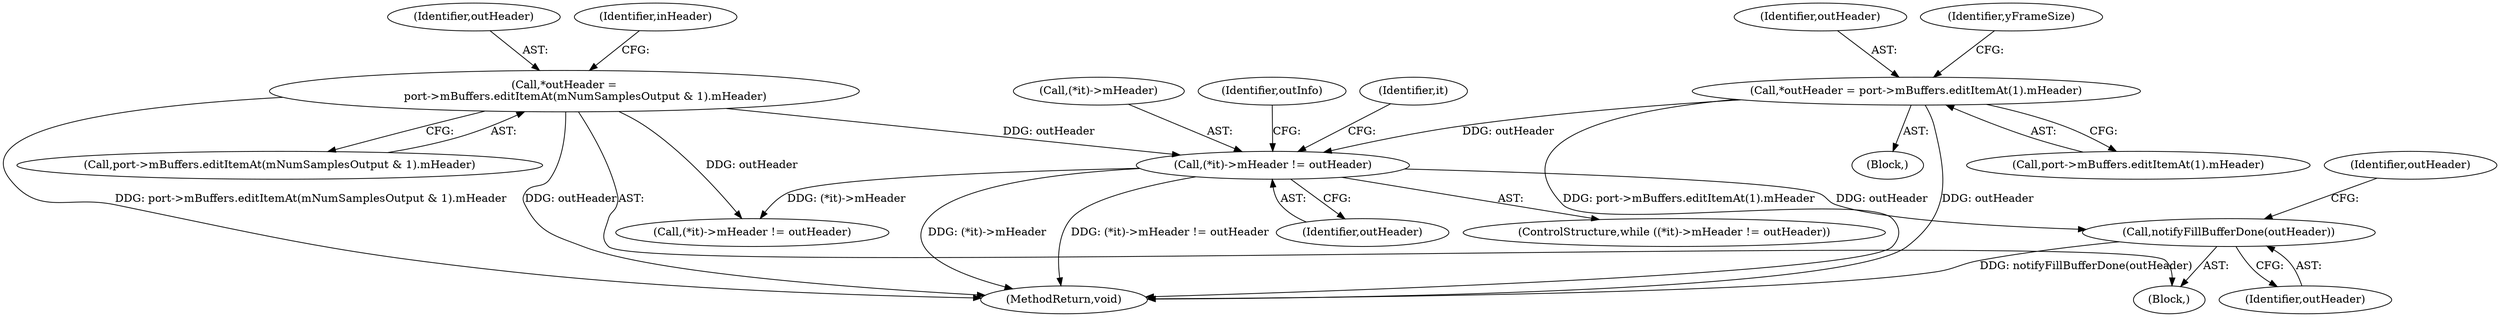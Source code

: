 digraph "0_Android_c48ef757cc50906e8726a3bebc3b60716292cdba@pointer" {
"1000710" [label="(Call,notifyFillBufferDone(outHeader))"];
"1000686" [label="(Call,(*it)->mHeader != outHeader)"];
"1000421" [label="(Call,*outHeader = port->mBuffers.editItemAt(1).mHeader)"];
"1000160" [label="(Call,*outHeader =\n            port->mBuffers.editItemAt(mNumSamplesOutput & 1).mHeader)"];
"1000687" [label="(Call,(*it)->mHeader)"];
"1000421" [label="(Call,*outHeader = port->mBuffers.editItemAt(1).mHeader)"];
"1000414" [label="(Block,)"];
"1000686" [label="(Call,(*it)->mHeader != outHeader)"];
"1000697" [label="(Identifier,outInfo)"];
"1000161" [label="(Identifier,outHeader)"];
"1000423" [label="(Call,port->mBuffers.editItemAt(1).mHeader)"];
"1000422" [label="(Identifier,outHeader)"];
"1000691" [label="(Identifier,outHeader)"];
"1000685" [label="(ControlStructure,while ((*it)->mHeader != outHeader))"];
"1000162" [label="(Call,port->mBuffers.editItemAt(mNumSamplesOutput & 1).mHeader)"];
"1000208" [label="(Call,(*it)->mHeader != outHeader)"];
"1000694" [label="(Identifier,it)"];
"1000717" [label="(MethodReturn,void)"];
"1000710" [label="(Call,notifyFillBufferDone(outHeader))"];
"1000711" [label="(Identifier,outHeader)"];
"1000171" [label="(Identifier,inHeader)"];
"1000713" [label="(Identifier,outHeader)"];
"1000129" [label="(Block,)"];
"1000429" [label="(Identifier,yFrameSize)"];
"1000160" [label="(Call,*outHeader =\n            port->mBuffers.editItemAt(mNumSamplesOutput & 1).mHeader)"];
"1000710" -> "1000129"  [label="AST: "];
"1000710" -> "1000711"  [label="CFG: "];
"1000711" -> "1000710"  [label="AST: "];
"1000713" -> "1000710"  [label="CFG: "];
"1000710" -> "1000717"  [label="DDG: notifyFillBufferDone(outHeader)"];
"1000686" -> "1000710"  [label="DDG: outHeader"];
"1000686" -> "1000685"  [label="AST: "];
"1000686" -> "1000691"  [label="CFG: "];
"1000687" -> "1000686"  [label="AST: "];
"1000691" -> "1000686"  [label="AST: "];
"1000694" -> "1000686"  [label="CFG: "];
"1000697" -> "1000686"  [label="CFG: "];
"1000686" -> "1000717"  [label="DDG: (*it)->mHeader"];
"1000686" -> "1000717"  [label="DDG: (*it)->mHeader != outHeader"];
"1000686" -> "1000208"  [label="DDG: (*it)->mHeader"];
"1000421" -> "1000686"  [label="DDG: outHeader"];
"1000160" -> "1000686"  [label="DDG: outHeader"];
"1000421" -> "1000414"  [label="AST: "];
"1000421" -> "1000423"  [label="CFG: "];
"1000422" -> "1000421"  [label="AST: "];
"1000423" -> "1000421"  [label="AST: "];
"1000429" -> "1000421"  [label="CFG: "];
"1000421" -> "1000717"  [label="DDG: port->mBuffers.editItemAt(1).mHeader"];
"1000421" -> "1000717"  [label="DDG: outHeader"];
"1000160" -> "1000129"  [label="AST: "];
"1000160" -> "1000162"  [label="CFG: "];
"1000161" -> "1000160"  [label="AST: "];
"1000162" -> "1000160"  [label="AST: "];
"1000171" -> "1000160"  [label="CFG: "];
"1000160" -> "1000717"  [label="DDG: port->mBuffers.editItemAt(mNumSamplesOutput & 1).mHeader"];
"1000160" -> "1000717"  [label="DDG: outHeader"];
"1000160" -> "1000208"  [label="DDG: outHeader"];
}
